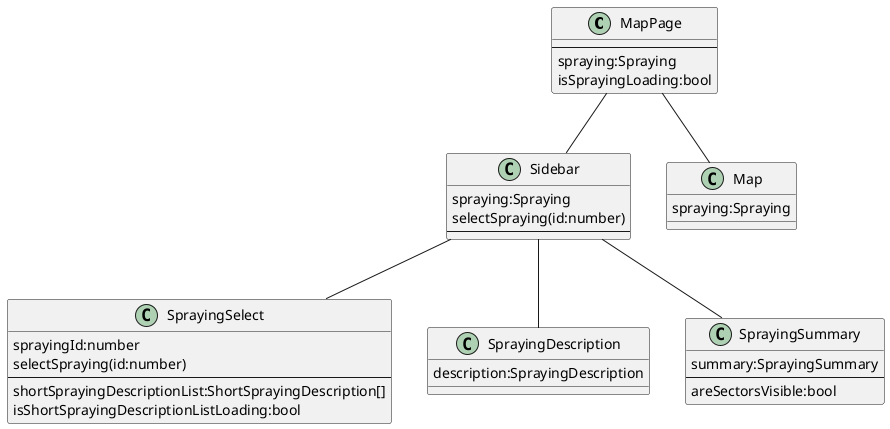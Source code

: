 @startuml

class MapPage {
    --
    spraying:Spraying
    isSprayingLoading:bool
}

class Sidebar {
    spraying:Spraying
    selectSpraying(id:number)
    --
}

class Map {
    spraying:Spraying
}

class SprayingSelect {
    sprayingId:number
    selectSpraying(id:number)
    --
    shortSprayingDescriptionList:ShortSprayingDescription[]
    isShortSprayingDescriptionListLoading:bool
}

class SprayingDescription {
    description:SprayingDescription
}

class SprayingSummary {
    summary:SprayingSummary
    --
    areSectorsVisible:bool
}

MapPage -- Sidebar
MapPage -- Map

Sidebar -- SprayingSelect
Sidebar -- SprayingDescription
Sidebar -- SprayingSummary

@enduml